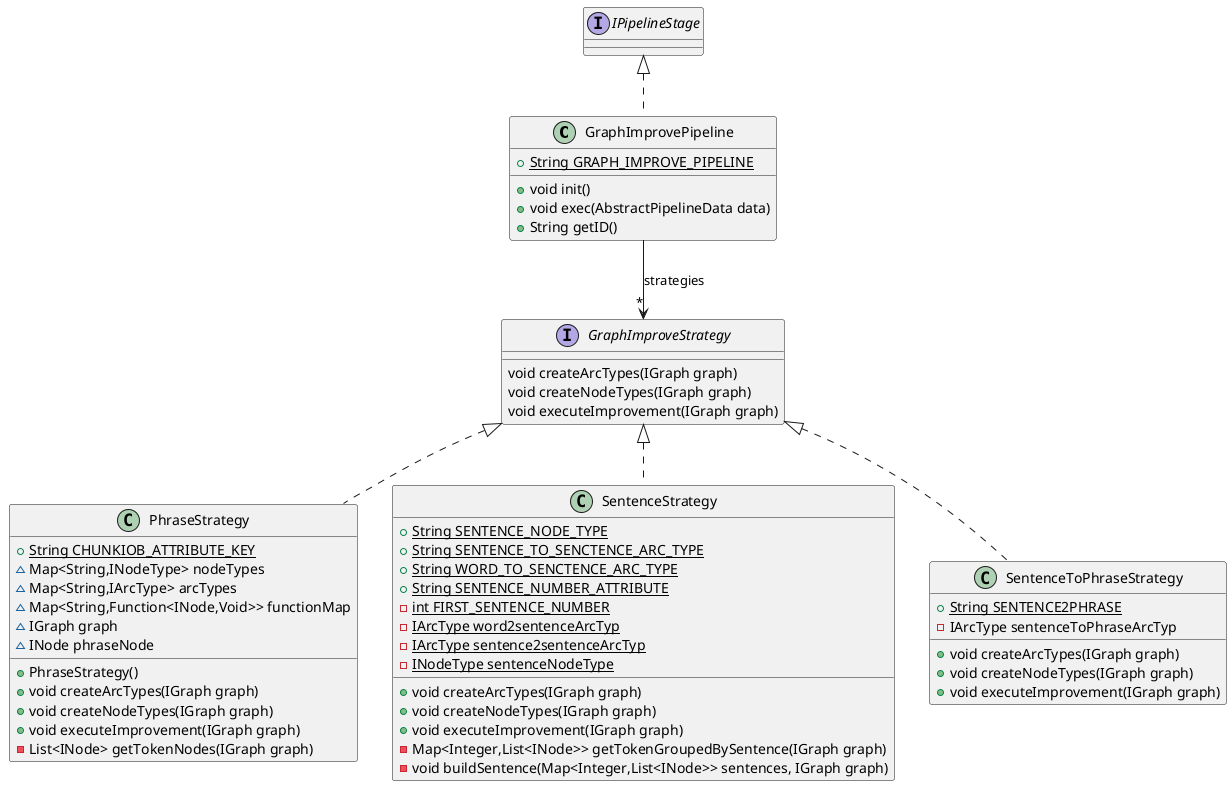 @startuml
class GraphImprovePipeline [[java:edu.kit.ipd.are.graphimprove.nlp.GraphImprovePipeline]] {
	+{static}String GRAPH_IMPROVE_PIPELINE
	+void init()
	+void exec(AbstractPipelineData data)
	+String getID()
}
class GraphImproveStrategy [[java:edu.kit.ipd.are.graphimprove.nlp.GraphImproveStrategy]] {
}
GraphImprovePipeline --> "*" GraphImproveStrategy : strategies
interface IPipelineStage [[java:edu.kit.ipd.parse.luna.pipeline.IPipelineStage]] {
}
IPipelineStage <|.. GraphImprovePipeline
interface GraphImproveStrategy [[java:edu.kit.ipd.are.graphimprove.nlp.GraphImproveStrategy]] {
	void createArcTypes(IGraph graph)
	void createNodeTypes(IGraph graph)
	void executeImprovement(IGraph graph)
}
class PhraseStrategy [[java:edu.kit.ipd.are.graphimprove.nlp.improvestrategies.PhraseStrategy]] {
	+{static}String CHUNKIOB_ATTRIBUTE_KEY
	~Map<String,INodeType> nodeTypes
	~Map<String,IArcType> arcTypes
	~Map<String,Function<INode,Void>> functionMap
	~IGraph graph
	~INode phraseNode
	+PhraseStrategy()
	+void createArcTypes(IGraph graph)
	+void createNodeTypes(IGraph graph)
	+void executeImprovement(IGraph graph)
	-List<INode> getTokenNodes(IGraph graph)
}
interface GraphImproveStrategy [[java:edu.kit.ipd.are.graphimprove.nlp.GraphImproveStrategy]] {
}
GraphImproveStrategy <|.. PhraseStrategy
class SentenceStrategy [[java:edu.kit.ipd.are.graphimprove.nlp.improvestrategies.SentenceStrategy]] {
	+{static}String SENTENCE_NODE_TYPE
	+{static}String SENTENCE_TO_SENCTENCE_ARC_TYPE
	+{static}String WORD_TO_SENCTENCE_ARC_TYPE
	+{static}String SENTENCE_NUMBER_ATTRIBUTE
	-{static}int FIRST_SENTENCE_NUMBER
	-{static}IArcType word2sentenceArcTyp
	-{static}IArcType sentence2sentenceArcTyp
	-{static}INodeType sentenceNodeType
	+void createArcTypes(IGraph graph)
	+void createNodeTypes(IGraph graph)
	+void executeImprovement(IGraph graph)
	-Map<Integer,List<INode>> getTokenGroupedBySentence(IGraph graph)
	-void buildSentence(Map<Integer,List<INode>> sentences, IGraph graph)
}
interface GraphImproveStrategy [[java:edu.kit.ipd.are.graphimprove.nlp.GraphImproveStrategy]] {
}
GraphImproveStrategy <|.. SentenceStrategy
class SentenceToPhraseStrategy [[java:edu.kit.ipd.are.graphimprove.nlp.improvestrategies.SentenceToPhraseStrategy]] {
	+{static}String SENTENCE2PHRASE
	-IArcType sentenceToPhraseArcTyp
	+void createArcTypes(IGraph graph)
	+void createNodeTypes(IGraph graph)
	+void executeImprovement(IGraph graph)
}
interface GraphImproveStrategy [[java:edu.kit.ipd.are.graphimprove.nlp.GraphImproveStrategy]] {
}
GraphImproveStrategy <|.. SentenceToPhraseStrategy
@enduml